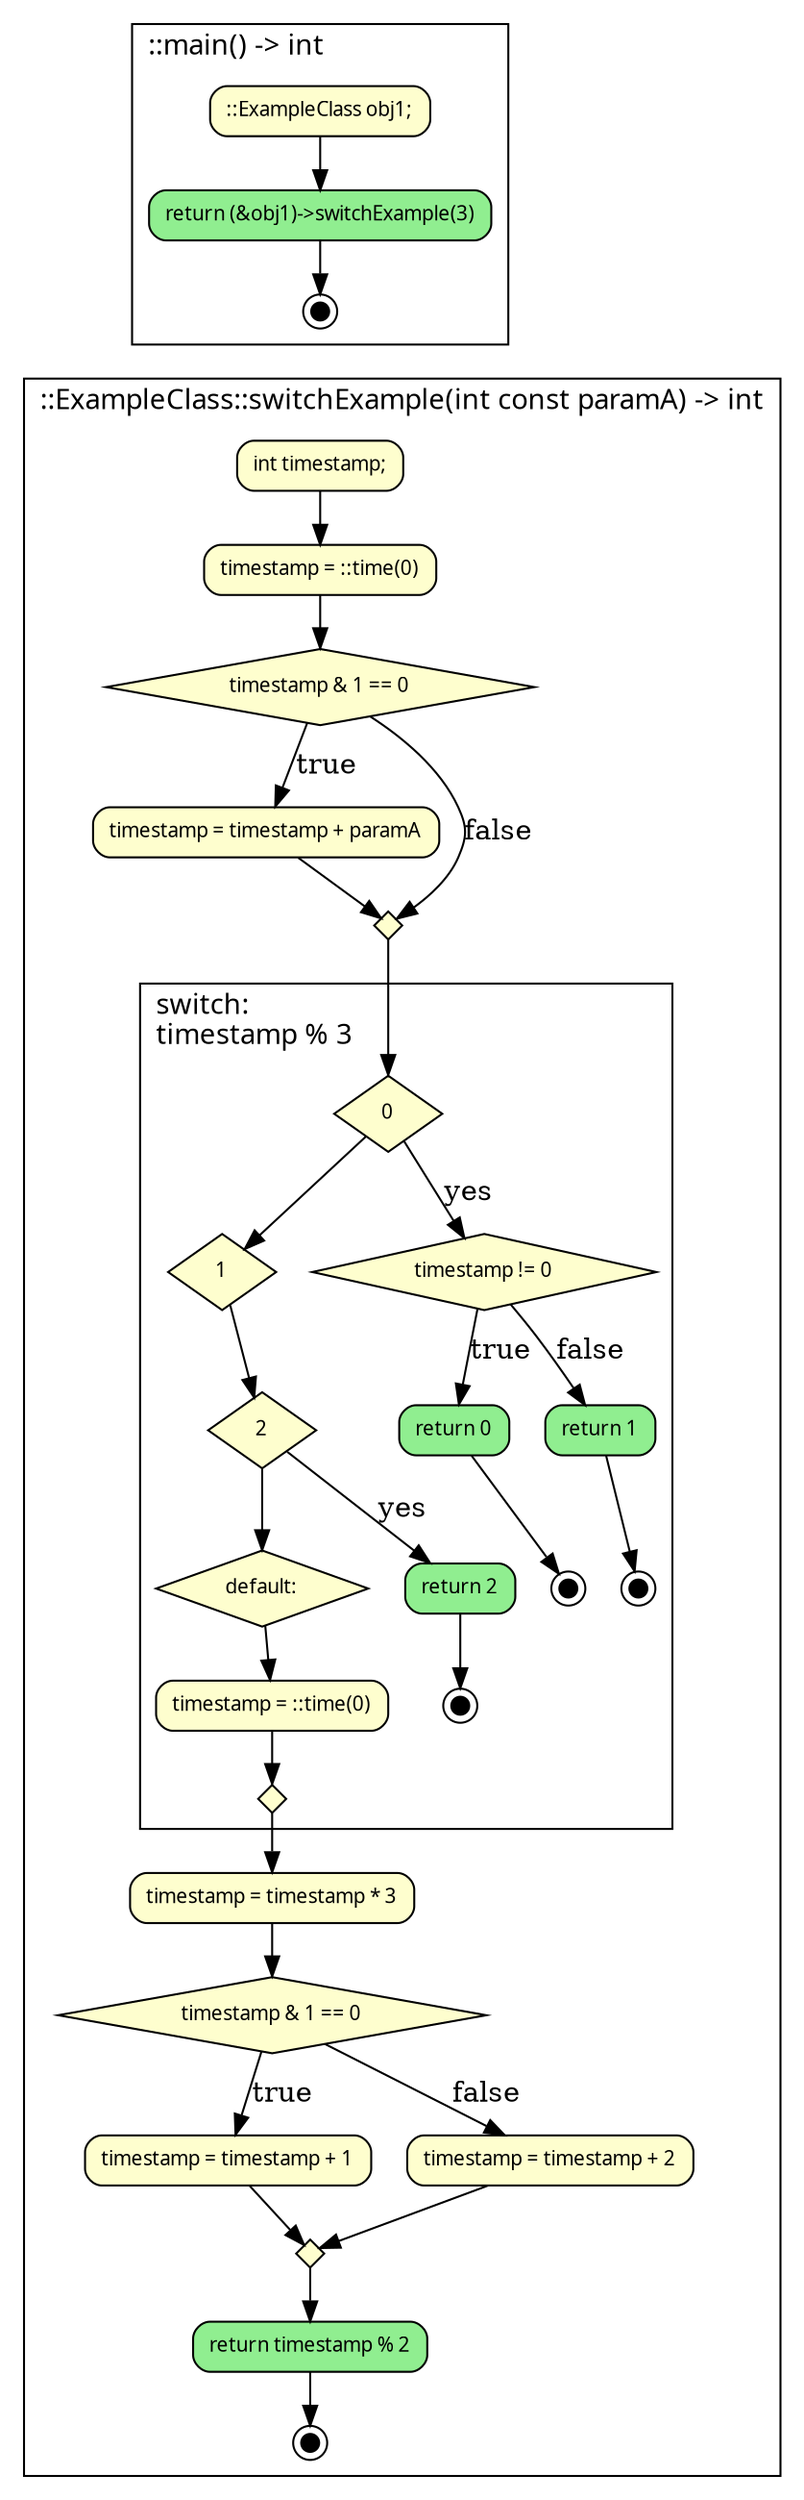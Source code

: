 digraph {
	fontname="SansSerif,sans-serif" labeljust=l nojustify=true ranksep=0.35
	node [fillcolor="#fefece" fontname="SansSerif,sans-serif" fontsize=10 height=0.35 shape=box style="filled, rounded"]
	subgraph cluster_item_0 {
		graph [label="::main() -> int"]
		item_1 [label="::ExampleClass obj1;"]
		item_2 [label="return (&obj1)->switchExample(3)" fillcolor=lightgreen]
		item_3 [label="" fillcolor=black fixedsize=true height=0.12 shape=doublecircle size=0.1 width=0.12]
		item_2 -> item_3
		item_1 -> item_2
	}
	subgraph cluster_item_4 {
		graph [label="::ExampleClass::switchExample(int const paramA) -> int"]
		item_5 [label="int timestamp;"]
		item_6 [label="timestamp = ::time(0)"]
		item_5 -> item_6
		item_7 [label="timestamp & 1 == 0" shape=diamond style=filled]
		item_8 [label="timestamp = timestamp + paramA"]
		item_7 -> item_8 [label=true]
		item_8 -> item_9
		item_7 -> item_9 [label=false]
		item_9 [label="" height=0.2 shape=diamond style=filled width=0.2]
		item_6 -> item_7
		subgraph cluster_item_10 {
			graph [label="switch:\ltimestamp % 3"]
			item_12 [label=0 shape=diamond style=filled]
			item_13 [label=1 shape=diamond style=filled]
			item_12 -> item_13
			item_14 [label=2 shape=diamond style=filled]
			item_13 -> item_14
			item_15 [label="default:" shape=diamond style=filled]
			item_14 -> item_15
			item_16 [label="timestamp != 0" shape=diamond style=filled]
			item_17 [label="return 0" fillcolor=lightgreen]
			item_18 [label="" fillcolor=black fixedsize=true height=0.12 shape=doublecircle size=0.1 width=0.12]
			item_17 -> item_18
			item_19 [label="return 1" fillcolor=lightgreen]
			item_20 [label="" fillcolor=black fixedsize=true height=0.12 shape=doublecircle size=0.1 width=0.12]
			item_19 -> item_20
			item_16 -> item_17 [label=true]
			item_16 -> item_19 [label=false]
			item_12 -> item_16 [label=yes]
			item_22 [label="return 2" fillcolor=lightgreen]
			item_23 [label="" fillcolor=black fixedsize=true height=0.12 shape=doublecircle size=0.1 width=0.12]
			item_22 -> item_23
			item_14 -> item_22 [label=yes]
			item_24 [label="timestamp = ::time(0)"]
			item_15 -> item_24
			item_24 -> item_11
			item_11 [label="" height=0.2 shape=diamond style=filled width=0.2]
		}
		item_9 -> item_12
		item_25 [label="timestamp = timestamp * 3"]
		item_11 -> item_25
		item_26 [label="timestamp & 1 == 0" shape=diamond style=filled]
		item_27 [label="timestamp = timestamp + 1"]
		item_28 [label="timestamp = timestamp + 2"]
		item_26 -> item_27 [label=true]
		item_27 -> item_29
		item_26 -> item_28 [label=false]
		item_28 -> item_29
		item_29 [label="" height=0.2 shape=diamond style=filled width=0.2]
		item_25 -> item_26
		item_30 [label="return timestamp % 2" fillcolor=lightgreen]
		item_31 [label="" fillcolor=black fixedsize=true height=0.12 shape=doublecircle size=0.1 width=0.12]
		item_30 -> item_31
		item_29 -> item_30
	}
	item_3 -> item_5 [style=invis]
}
